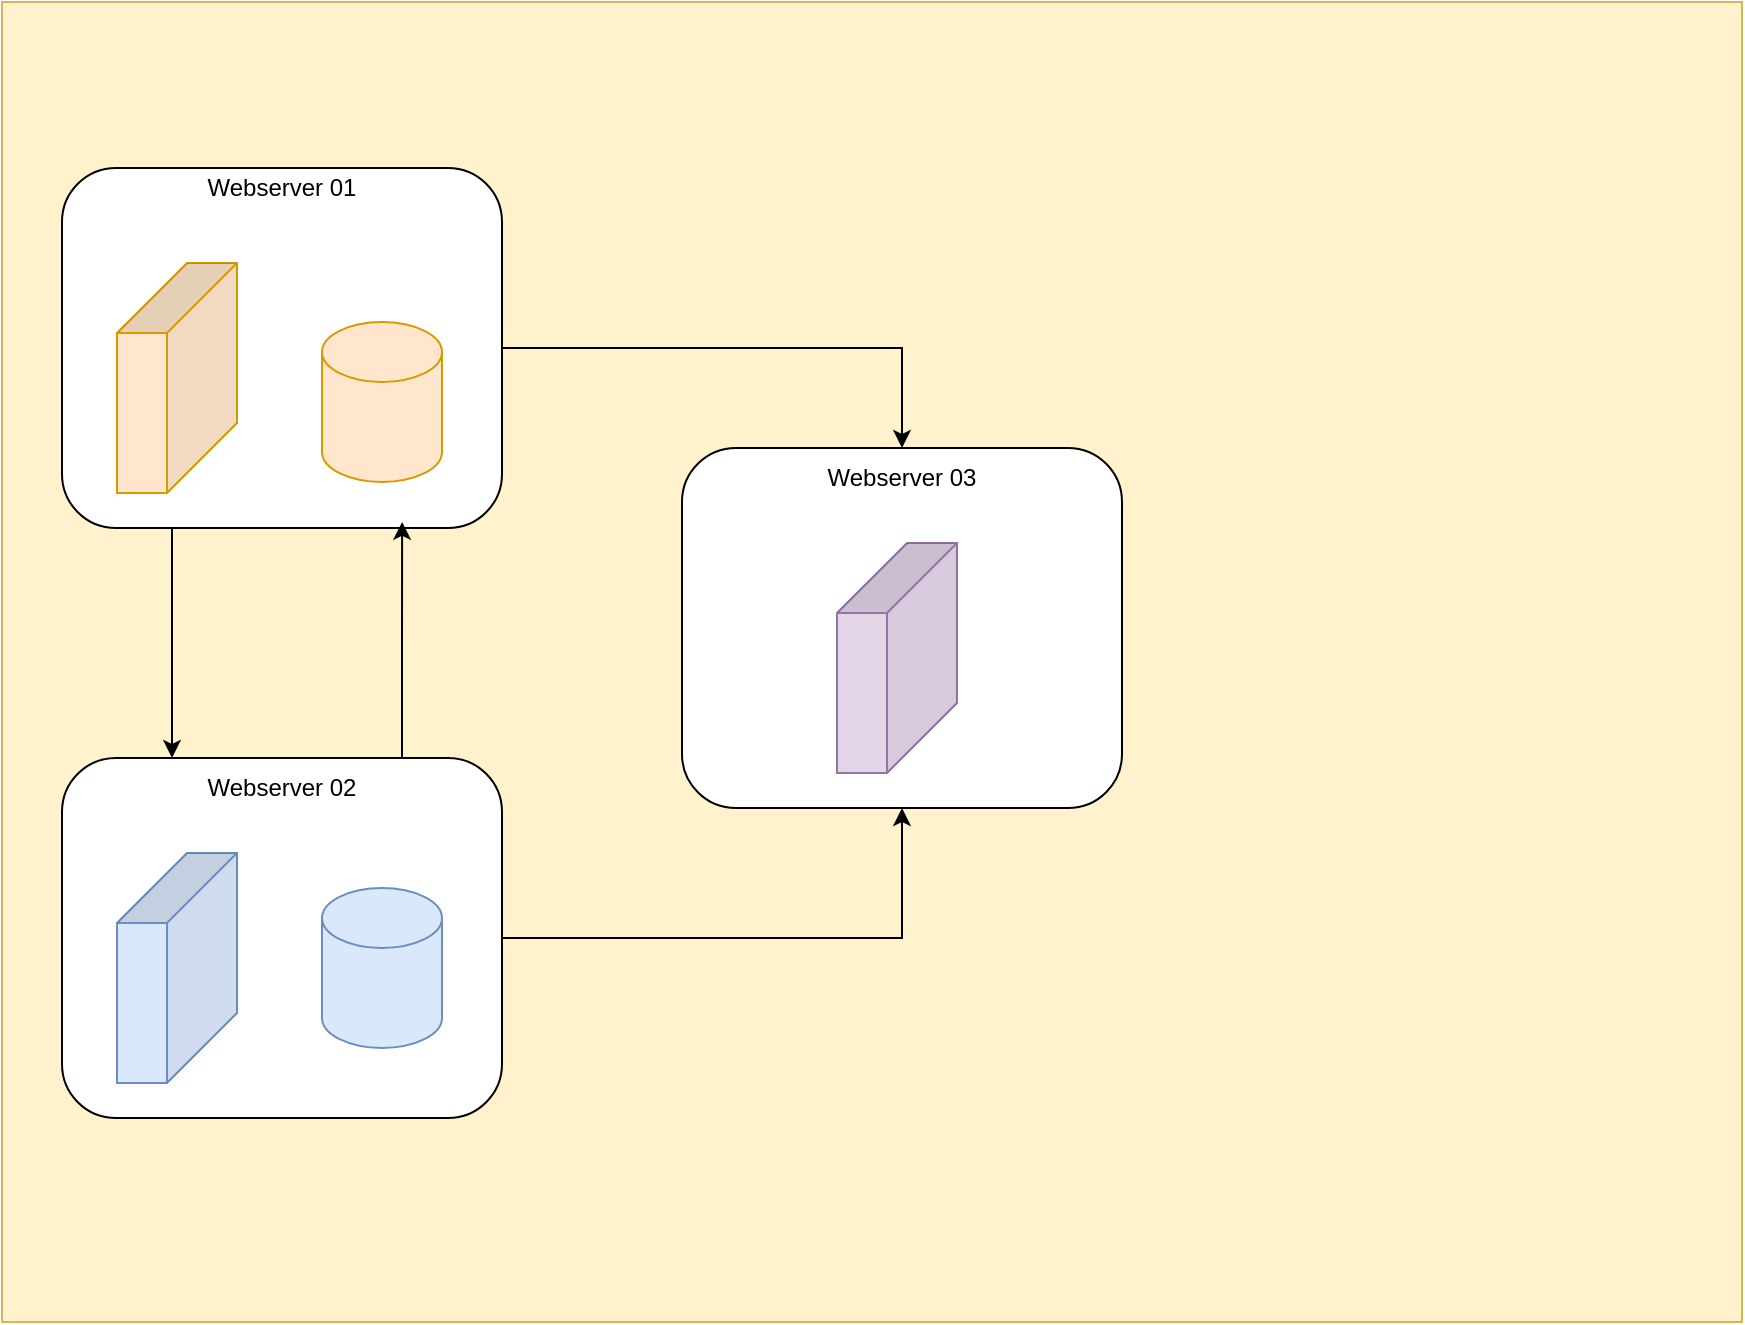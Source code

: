 <mxfile version="17.3.0" type="device"><diagram id="b0WlWde2KNPk4YwzhHFp" name="Page-1"><mxGraphModel dx="1483" dy="781" grid="1" gridSize="10" guides="1" tooltips="1" connect="1" arrows="1" fold="1" page="1" pageScale="1" pageWidth="1169" pageHeight="827" math="0" shadow="0"><root><mxCell id="0"/><mxCell id="1" parent="0"/><mxCell id="5JhMWkL_lC_JqaKpJWpW-6" value="" style="rounded=0;whiteSpace=wrap;html=1;fillColor=#fff2cc;strokeColor=#d6b656;" vertex="1" parent="1"><mxGeometry x="40" y="80" width="870" height="660" as="geometry"/></mxCell><mxCell id="5JhMWkL_lC_JqaKpJWpW-14" style="edgeStyle=orthogonalEdgeStyle;rounded=0;orthogonalLoop=1;jettySize=auto;html=1;exitX=0.25;exitY=1;exitDx=0;exitDy=0;" edge="1" parent="1" source="5JhMWkL_lC_JqaKpJWpW-1" target="5JhMWkL_lC_JqaKpJWpW-10"><mxGeometry relative="1" as="geometry"><Array as="points"><mxPoint x="125" y="420"/><mxPoint x="125" y="420"/></Array></mxGeometry></mxCell><mxCell id="5JhMWkL_lC_JqaKpJWpW-17" style="edgeStyle=orthogonalEdgeStyle;rounded=0;orthogonalLoop=1;jettySize=auto;html=1;entryX=0.5;entryY=0;entryDx=0;entryDy=0;" edge="1" parent="1" source="5JhMWkL_lC_JqaKpJWpW-1" target="5JhMWkL_lC_JqaKpJWpW-13"><mxGeometry relative="1" as="geometry"/></mxCell><mxCell id="5JhMWkL_lC_JqaKpJWpW-1" value="" style="rounded=1;whiteSpace=wrap;html=1;" vertex="1" parent="1"><mxGeometry x="70" y="163" width="220" height="180" as="geometry"/></mxCell><mxCell id="5JhMWkL_lC_JqaKpJWpW-2" value="" style="shape=cube;whiteSpace=wrap;html=1;boundedLbl=1;backgroundOutline=1;darkOpacity=0.05;darkOpacity2=0.1;size=35;rotation=90;fillColor=#ffe6cc;strokeColor=#d79b00;" vertex="1" parent="1"><mxGeometry x="70" y="238" width="115" height="60" as="geometry"/></mxCell><mxCell id="5JhMWkL_lC_JqaKpJWpW-16" style="edgeStyle=orthogonalEdgeStyle;rounded=0;orthogonalLoop=1;jettySize=auto;html=1;exitX=1;exitY=0.5;exitDx=0;exitDy=0;entryX=0.5;entryY=1;entryDx=0;entryDy=0;" edge="1" parent="1" source="5JhMWkL_lC_JqaKpJWpW-4" target="5JhMWkL_lC_JqaKpJWpW-11"><mxGeometry relative="1" as="geometry"/></mxCell><mxCell id="5JhMWkL_lC_JqaKpJWpW-4" value="" style="rounded=1;whiteSpace=wrap;html=1;" vertex="1" parent="1"><mxGeometry x="70" y="458" width="220" height="180" as="geometry"/></mxCell><mxCell id="5JhMWkL_lC_JqaKpJWpW-5" value="" style="shape=cube;whiteSpace=wrap;html=1;boundedLbl=1;backgroundOutline=1;darkOpacity=0.05;darkOpacity2=0.1;size=35;rotation=90;fillColor=#dae8fc;strokeColor=#6c8ebf;" vertex="1" parent="1"><mxGeometry x="70" y="533" width="115" height="60" as="geometry"/></mxCell><mxCell id="5JhMWkL_lC_JqaKpJWpW-7" value="" style="shape=cylinder3;whiteSpace=wrap;html=1;boundedLbl=1;backgroundOutline=1;size=15;fillColor=#dae8fc;strokeColor=#6c8ebf;" vertex="1" parent="1"><mxGeometry x="200" y="523" width="60" height="80" as="geometry"/></mxCell><mxCell id="5JhMWkL_lC_JqaKpJWpW-9" value="Webserver 01" style="text;html=1;strokeColor=none;fillColor=none;align=center;verticalAlign=middle;whiteSpace=wrap;rounded=0;" vertex="1" parent="1"><mxGeometry x="120" y="158" width="120" height="30" as="geometry"/></mxCell><mxCell id="5JhMWkL_lC_JqaKpJWpW-15" style="edgeStyle=orthogonalEdgeStyle;rounded=0;orthogonalLoop=1;jettySize=auto;html=1;exitX=1;exitY=0;exitDx=0;exitDy=0;entryX=0.773;entryY=0.983;entryDx=0;entryDy=0;entryPerimeter=0;" edge="1" parent="1" source="5JhMWkL_lC_JqaKpJWpW-10" target="5JhMWkL_lC_JqaKpJWpW-1"><mxGeometry relative="1" as="geometry"><mxPoint x="240" y="350" as="targetPoint"/></mxGeometry></mxCell><mxCell id="5JhMWkL_lC_JqaKpJWpW-10" value="Webserver 02" style="text;html=1;strokeColor=none;fillColor=none;align=center;verticalAlign=middle;whiteSpace=wrap;rounded=0;" vertex="1" parent="1"><mxGeometry x="120" y="458" width="120" height="30" as="geometry"/></mxCell><mxCell id="5JhMWkL_lC_JqaKpJWpW-11" value="" style="rounded=1;whiteSpace=wrap;html=1;" vertex="1" parent="1"><mxGeometry x="380" y="303" width="220" height="180" as="geometry"/></mxCell><mxCell id="5JhMWkL_lC_JqaKpJWpW-12" value="" style="shape=cube;whiteSpace=wrap;html=1;boundedLbl=1;backgroundOutline=1;darkOpacity=0.05;darkOpacity2=0.1;size=35;rotation=90;fillColor=#e1d5e7;strokeColor=#9673a6;" vertex="1" parent="1"><mxGeometry x="430" y="378" width="115" height="60" as="geometry"/></mxCell><mxCell id="5JhMWkL_lC_JqaKpJWpW-13" value="Webserver 03" style="text;html=1;strokeColor=none;fillColor=none;align=center;verticalAlign=middle;whiteSpace=wrap;rounded=0;" vertex="1" parent="1"><mxGeometry x="430" y="303" width="120" height="30" as="geometry"/></mxCell><mxCell id="5JhMWkL_lC_JqaKpJWpW-18" value="" style="shape=cylinder3;whiteSpace=wrap;html=1;boundedLbl=1;backgroundOutline=1;size=15;fillColor=#ffe6cc;strokeColor=#d79b00;" vertex="1" parent="1"><mxGeometry x="200" y="240" width="60" height="80" as="geometry"/></mxCell></root></mxGraphModel></diagram></mxfile>